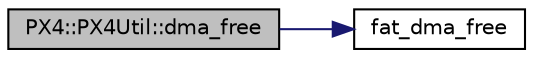 digraph "PX4::PX4Util::dma_free"
{
 // INTERACTIVE_SVG=YES
  edge [fontname="Helvetica",fontsize="10",labelfontname="Helvetica",labelfontsize="10"];
  node [fontname="Helvetica",fontsize="10",shape=record];
  rankdir="LR";
  Node1 [label="PX4::PX4Util::dma_free",height=0.2,width=0.4,color="black", fillcolor="grey75", style="filled", fontcolor="black"];
  Node1 -> Node2 [color="midnightblue",fontsize="10",style="solid",fontname="Helvetica"];
  Node2 [label="fat_dma_free",height=0.2,width=0.4,color="black", fillcolor="white", style="filled",URL="$PX4_2Util_8cpp.html#ad5ee868eab03736e0549a8bdd2ed956f"];
}
